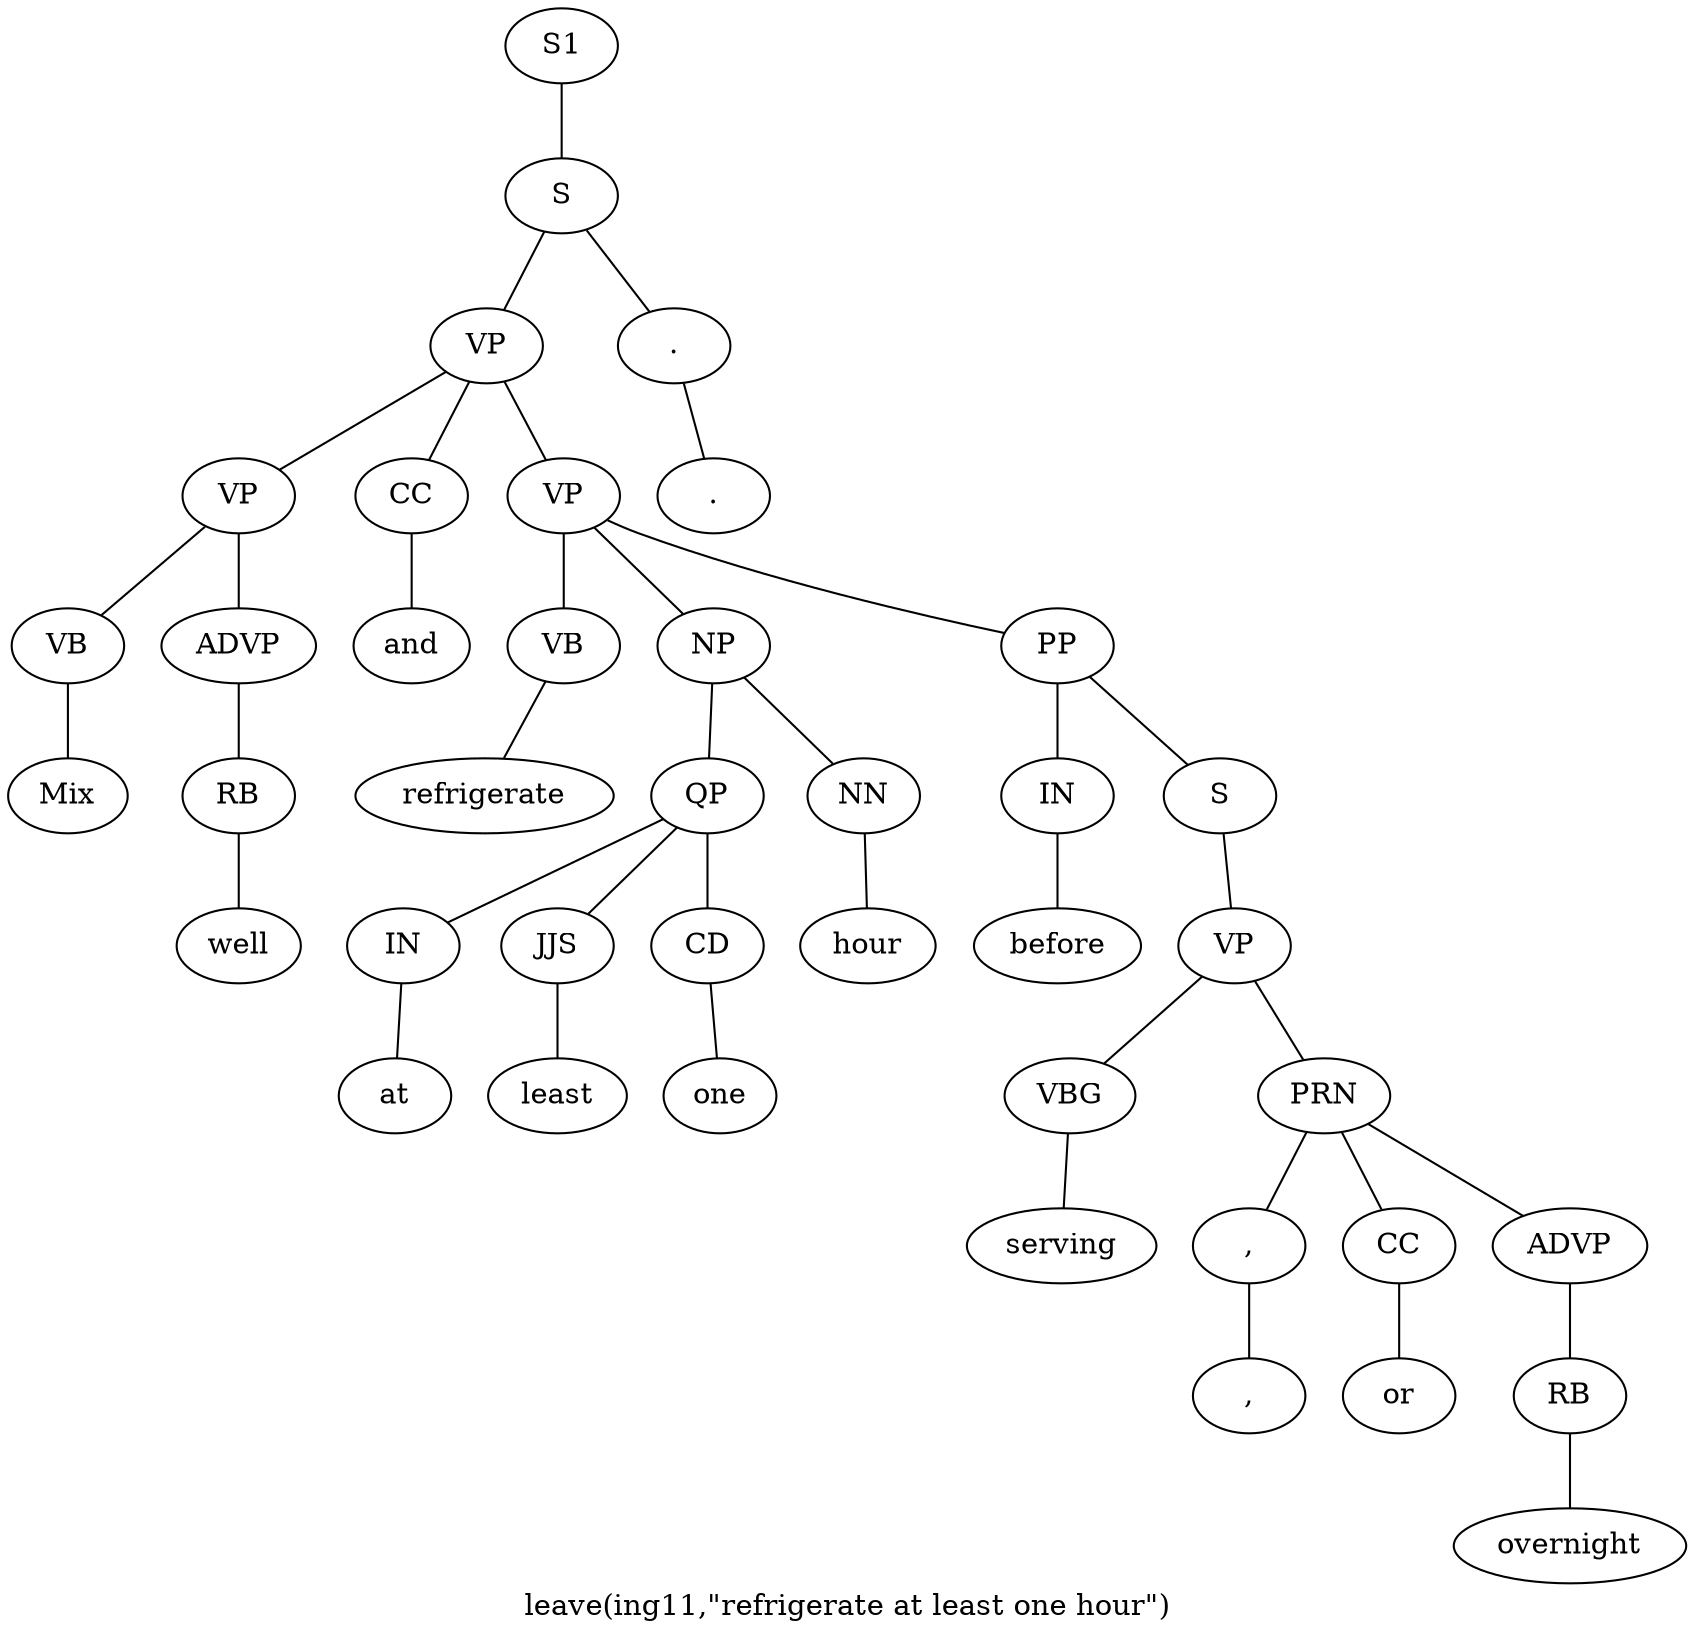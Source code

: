 graph SyntaxGraph {
	label = "leave(ing11,\"refrigerate at least one hour\")";
	Node0 [label="S1"];
	Node1 [label="S"];
	Node2 [label="VP"];
	Node3 [label="VP"];
	Node4 [label="VB"];
	Node5 [label="Mix"];
	Node6 [label="ADVP"];
	Node7 [label="RB"];
	Node8 [label="well"];
	Node9 [label="CC"];
	Node10 [label="and"];
	Node11 [label="VP"];
	Node12 [label="VB"];
	Node13 [label="refrigerate"];
	Node14 [label="NP"];
	Node15 [label="QP"];
	Node16 [label="IN"];
	Node17 [label="at"];
	Node18 [label="JJS"];
	Node19 [label="least"];
	Node20 [label="CD"];
	Node21 [label="one"];
	Node22 [label="NN"];
	Node23 [label="hour"];
	Node24 [label="PP"];
	Node25 [label="IN"];
	Node26 [label="before"];
	Node27 [label="S"];
	Node28 [label="VP"];
	Node29 [label="VBG"];
	Node30 [label="serving"];
	Node31 [label="PRN"];
	Node32 [label=","];
	Node33 [label=","];
	Node34 [label="CC"];
	Node35 [label="or"];
	Node36 [label="ADVP"];
	Node37 [label="RB"];
	Node38 [label="overnight"];
	Node39 [label="."];
	Node40 [label="."];

	Node0 -- Node1;
	Node1 -- Node2;
	Node1 -- Node39;
	Node2 -- Node3;
	Node2 -- Node9;
	Node2 -- Node11;
	Node3 -- Node4;
	Node3 -- Node6;
	Node4 -- Node5;
	Node6 -- Node7;
	Node7 -- Node8;
	Node9 -- Node10;
	Node11 -- Node12;
	Node11 -- Node14;
	Node11 -- Node24;
	Node12 -- Node13;
	Node14 -- Node15;
	Node14 -- Node22;
	Node15 -- Node16;
	Node15 -- Node18;
	Node15 -- Node20;
	Node16 -- Node17;
	Node18 -- Node19;
	Node20 -- Node21;
	Node22 -- Node23;
	Node24 -- Node25;
	Node24 -- Node27;
	Node25 -- Node26;
	Node27 -- Node28;
	Node28 -- Node29;
	Node28 -- Node31;
	Node29 -- Node30;
	Node31 -- Node32;
	Node31 -- Node34;
	Node31 -- Node36;
	Node32 -- Node33;
	Node34 -- Node35;
	Node36 -- Node37;
	Node37 -- Node38;
	Node39 -- Node40;
}